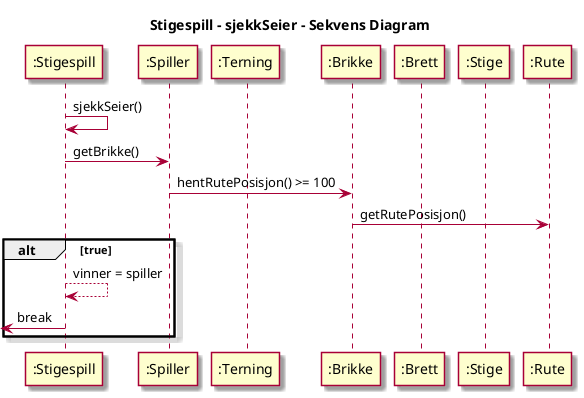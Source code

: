 @startuml Sekvens_spill_sjekkSeier

skin rose

title "Stigespill - sjekkSeier - Sekvens Diagram"

participant ":Stigespill" as sp
participant ":Spiller" as s
participant ":Terning" as t
participant ":Brikke" as br
participant ":Brett" as bt
participant ":Stige" as st
participant ":Rute" as r

!startsub sjekkSeier
sp -> sp: sjekkSeier()
sp -> s: getBrikke()
s -> br: hentRutePosisjon() >= 100
br -> r: getRutePosisjon()
alt true
	sp --> sp: vinner = spiller
	<- sp: break
end
!endsub

@enduml